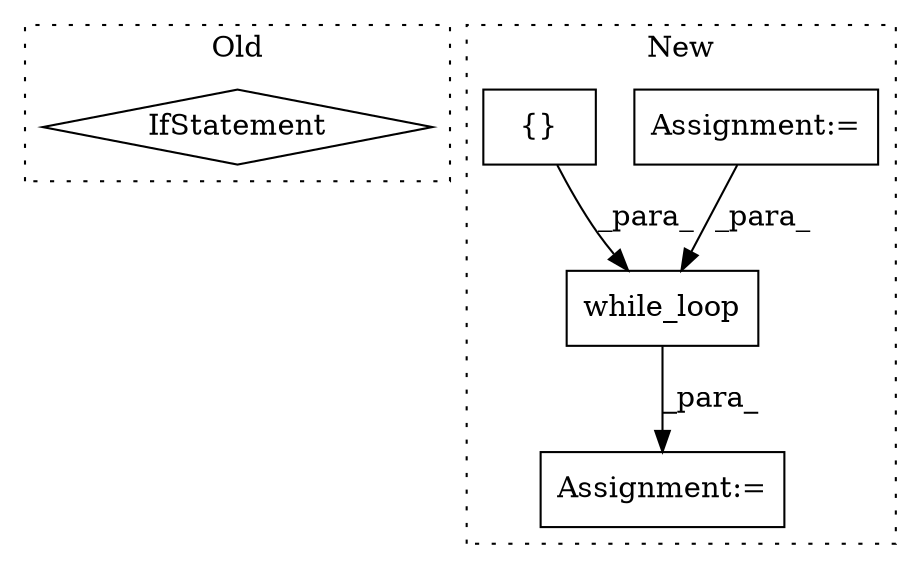 digraph G {
subgraph cluster0 {
1 [label="IfStatement" a="25" s="8228,8255" l="4,2" shape="diamond"];
label = "Old";
style="dotted";
}
subgraph cluster1 {
2 [label="while_loop" a="32" s="10547,10697" l="11,1" shape="box"];
3 [label="Assignment:=" a="7" s="8941" l="1" shape="box"];
4 [label="Assignment:=" a="7" s="10527" l="2" shape="box"];
5 [label="{}" a="4" s="9209,9215" l="1,1" shape="box"];
label = "New";
style="dotted";
}
2 -> 4 [label="_para_"];
3 -> 2 [label="_para_"];
5 -> 2 [label="_para_"];
}